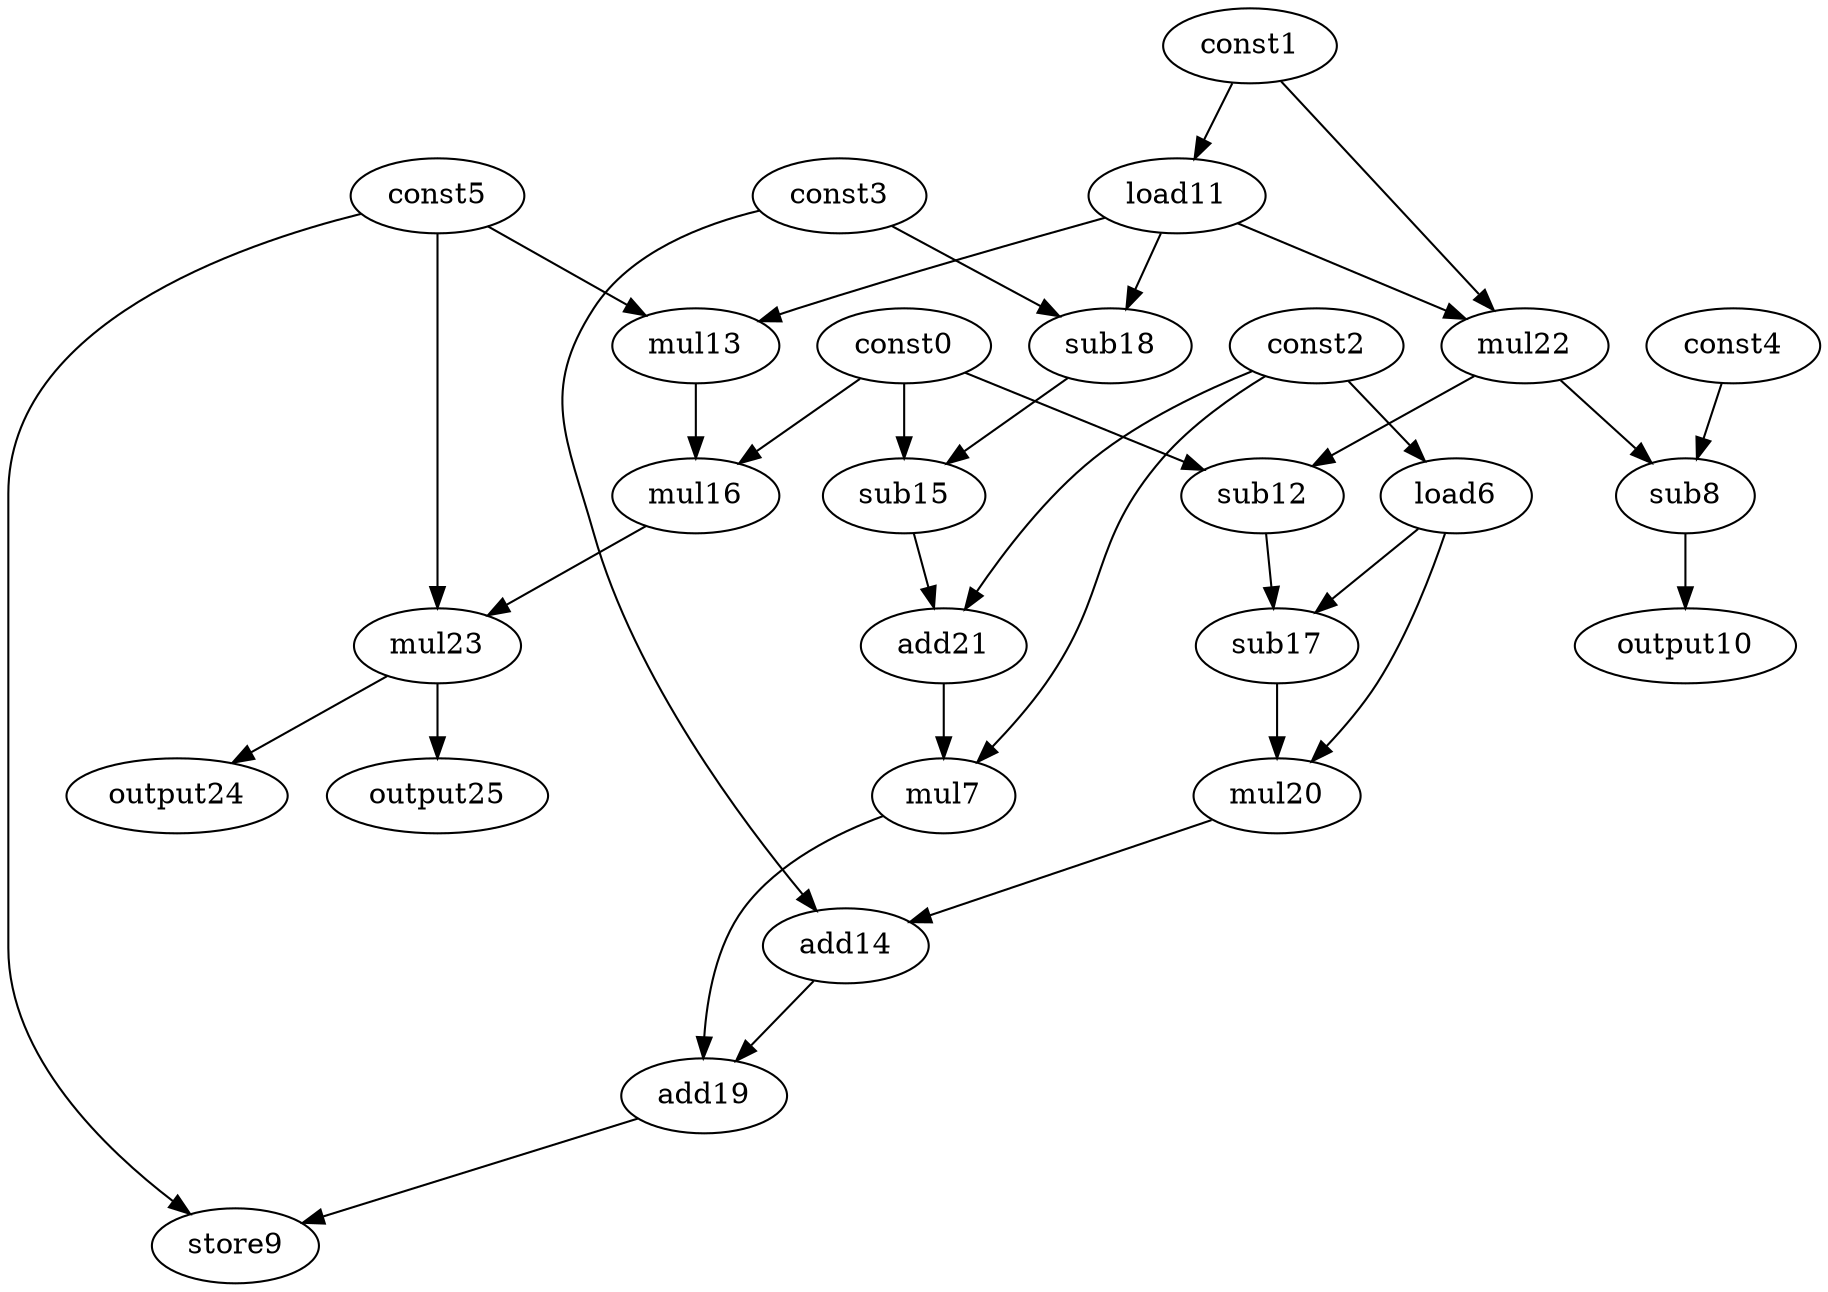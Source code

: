 digraph G { 
const0[opcode=const]; 
const1[opcode=const]; 
const2[opcode=const]; 
const3[opcode=const]; 
const4[opcode=const]; 
const5[opcode=const]; 
load6[opcode=load]; 
mul7[opcode=mul]; 
sub8[opcode=sub]; 
store9[opcode=store]; 
output10[opcode=output]; 
load11[opcode=load]; 
sub12[opcode=sub]; 
mul13[opcode=mul]; 
add14[opcode=add]; 
sub15[opcode=sub]; 
mul16[opcode=mul]; 
sub17[opcode=sub]; 
sub18[opcode=sub]; 
add19[opcode=add]; 
mul20[opcode=mul]; 
add21[opcode=add]; 
mul22[opcode=mul]; 
mul23[opcode=mul]; 
output24[opcode=output]; 
output25[opcode=output]; 
const2->load6[operand=0];
const1->load11[operand=0];
load11->mul13[operand=0];
const5->mul13[operand=1];
load11->sub18[operand=0];
const3->sub18[operand=1];
const1->mul22[operand=0];
load11->mul22[operand=1];
const4->sub8[operand=0];
mul22->sub8[operand=1];
const0->sub12[operand=0];
mul22->sub12[operand=1];
const0->sub15[operand=0];
sub18->sub15[operand=1];
const0->mul16[operand=0];
mul13->mul16[operand=1];
sub8->output10[operand=0];
sub12->sub17[operand=0];
load6->sub17[operand=1];
const2->add21[operand=0];
sub15->add21[operand=1];
mul16->mul23[operand=0];
const5->mul23[operand=1];
const2->mul7[operand=0];
add21->mul7[operand=1];
sub17->mul20[operand=0];
load6->mul20[operand=1];
mul23->output24[operand=0];
mul23->output25[operand=0];
const3->add14[operand=0];
mul20->add14[operand=1];
add14->add19[operand=0];
mul7->add19[operand=1];
add19->store9[operand=0];
const5->store9[operand=1];
}
